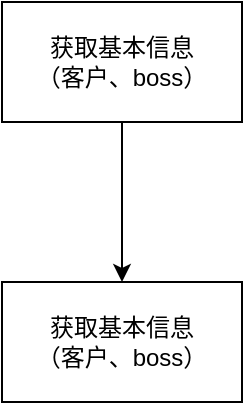 <mxfile version="13.10.0" type="github"><diagram id="2Hp0DNbHnOujZud5B_O1" name="第 1 页"><mxGraphModel dx="1554" dy="764" grid="1" gridSize="10" guides="1" tooltips="1" connect="1" arrows="1" fold="1" page="1" pageScale="1" pageWidth="827" pageHeight="1169" math="0" shadow="0"><root><mxCell id="0"/><mxCell id="1" parent="0"/><mxCell id="G5mz30tFfexVr_XsPtRq-2" value="" style="edgeStyle=orthogonalEdgeStyle;rounded=0;orthogonalLoop=1;jettySize=auto;html=1;" edge="1" parent="1" source="gGo2wwsi6DDi-UHyuZ6u-1" target="G5mz30tFfexVr_XsPtRq-1"><mxGeometry relative="1" as="geometry"/></mxCell><mxCell id="gGo2wwsi6DDi-UHyuZ6u-1" value="获取基本信息&lt;br&gt;（客户、boss）" style="rounded=0;whiteSpace=wrap;html=1;" parent="1" vertex="1"><mxGeometry x="320" y="180" width="120" height="60" as="geometry"/></mxCell><mxCell id="G5mz30tFfexVr_XsPtRq-1" value="获取基本信息&lt;br&gt;（客户、boss）" style="rounded=0;whiteSpace=wrap;html=1;" vertex="1" parent="1"><mxGeometry x="320" y="320" width="120" height="60" as="geometry"/></mxCell></root></mxGraphModel></diagram></mxfile>